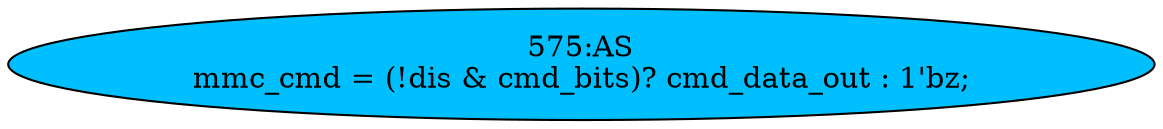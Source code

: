 strict digraph "" {
	node [label="\N"];
	"575:AS"	 [ast="<pyverilog.vparser.ast.Assign object at 0x7fe536c9e590>",
		def_var="['mmc_cmd']",
		fillcolor=deepskyblue,
		label="575:AS
mmc_cmd = (!dis & cmd_bits)? cmd_data_out : 1'bz;",
		statements="[]",
		style=filled,
		typ=Assign,
		use_var="['dis', 'cmd_bits', 'cmd_data_out']"];
}
